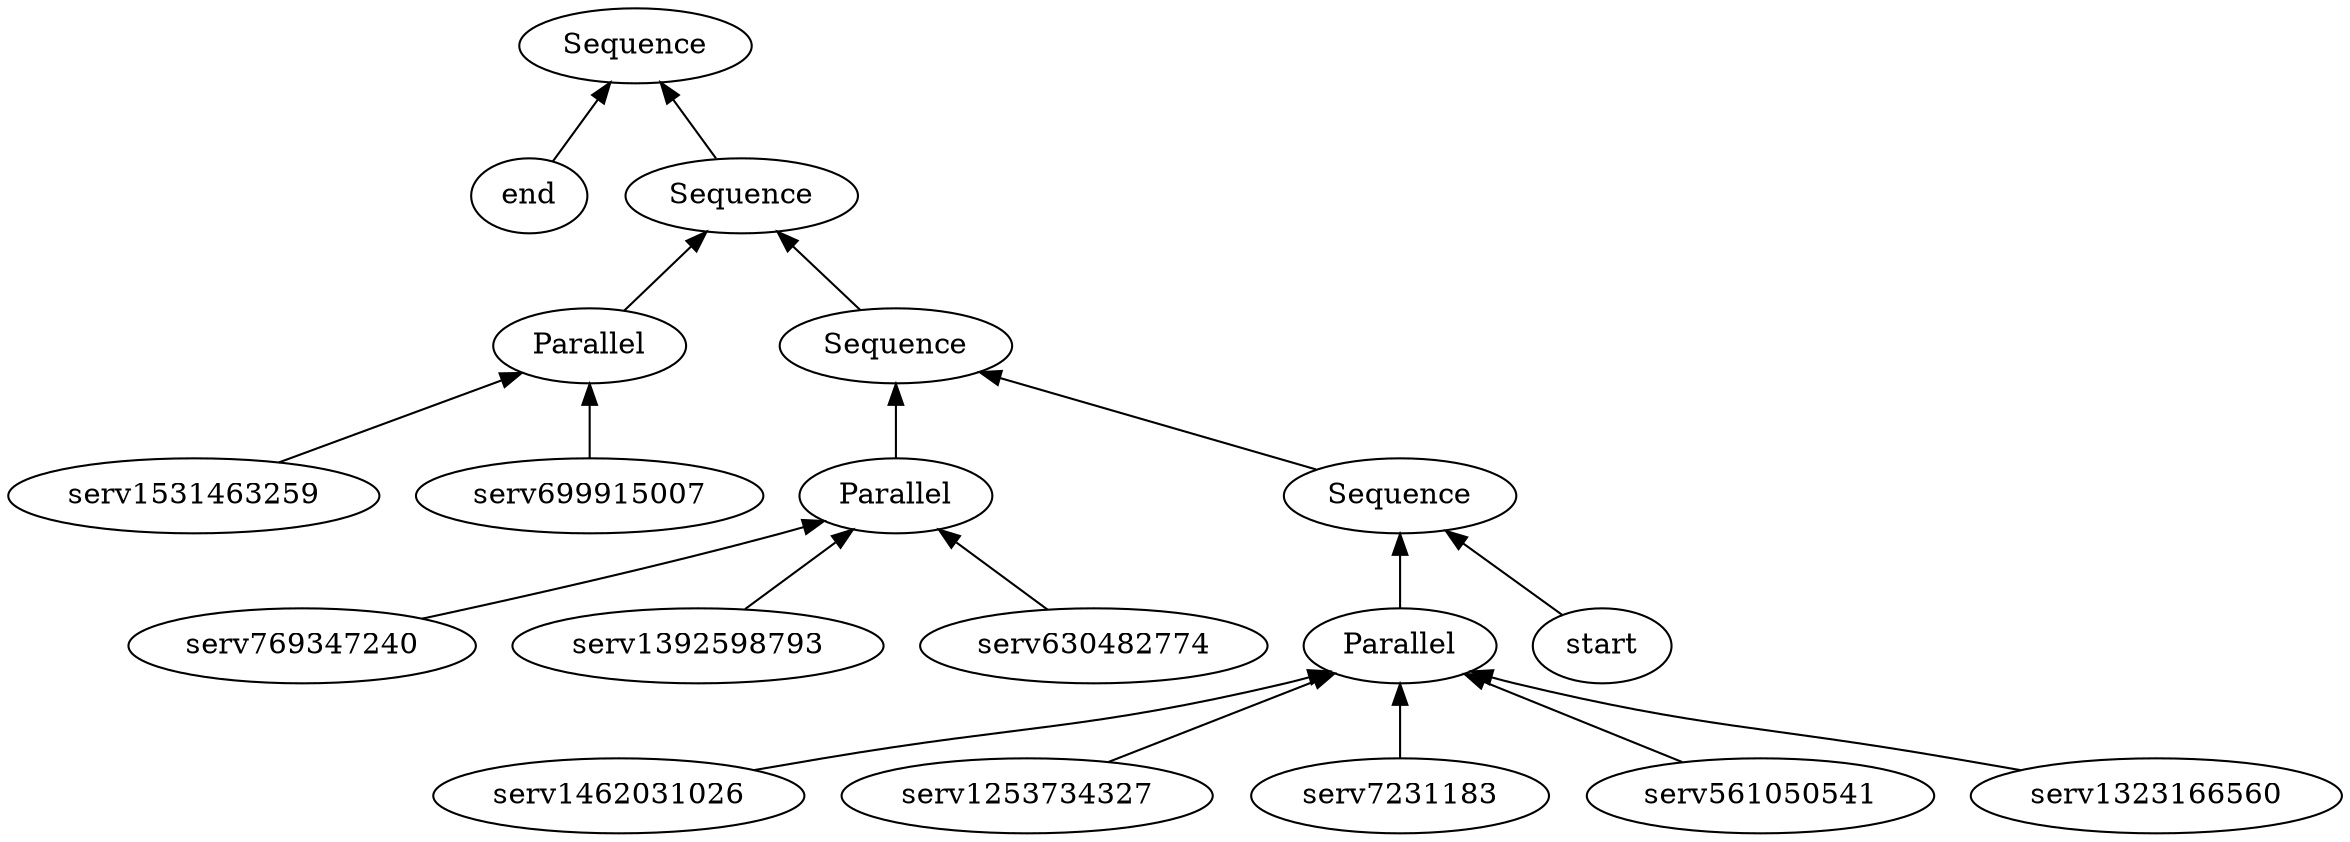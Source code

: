 digraph tree { 1685395722 [label="Sequence"]; 1685395722 -> 1751194513 [dir=back]; 1751194513 [label="end"]; 1685395722 -> 1063138124 [dir=back]; 1063138124 [label="Sequence"]; 1063138124 -> 1205357443 [dir=back]; 1205357443 [label="Parallel"]; 1205357443 -> 187279163 [dir=back]; 187279163 [label="serv1531463259"]; 1205357443 -> 1811191900 [dir=back]; 1811191900 [label="serv699915007"]; 1063138124 -> 629019197 [dir=back]; 629019197 [label="Sequence"]; 629019197 -> 553636162 [dir=back]; 553636162 [label="Parallel"]; 553636162 -> 1714006553 [dir=back]; 1714006553 [label="serv769347240"]; 553636162 -> 693168376 [dir=back]; 693168376 [label="serv1392598793"]; 553636162 -> 2095773717 [dir=back]; 2095773717 [label="serv630482774"]; 629019197 -> 583090955 [dir=back]; 583090955 [label="Sequence"]; 583090955 -> 160652328 [dir=back]; 160652328 [label="Parallel"]; 160652328 -> 657089226 [dir=back]; 657089226 [label="serv1462031026"]; 160652328 -> 204147818 [dir=back]; 204147818 [label="serv1253734327"]; 160652328 -> 618323967 [dir=back]; 618323967 [label="serv7231183"]; 160652328 -> 926655824 [dir=back]; 926655824 [label="serv561050541"]; 160652328 -> 1140043087 [dir=back]; 1140043087 [label="serv1323166560"]; 583090955 -> 393191687 [dir=back]; 393191687 [label="start"]; }